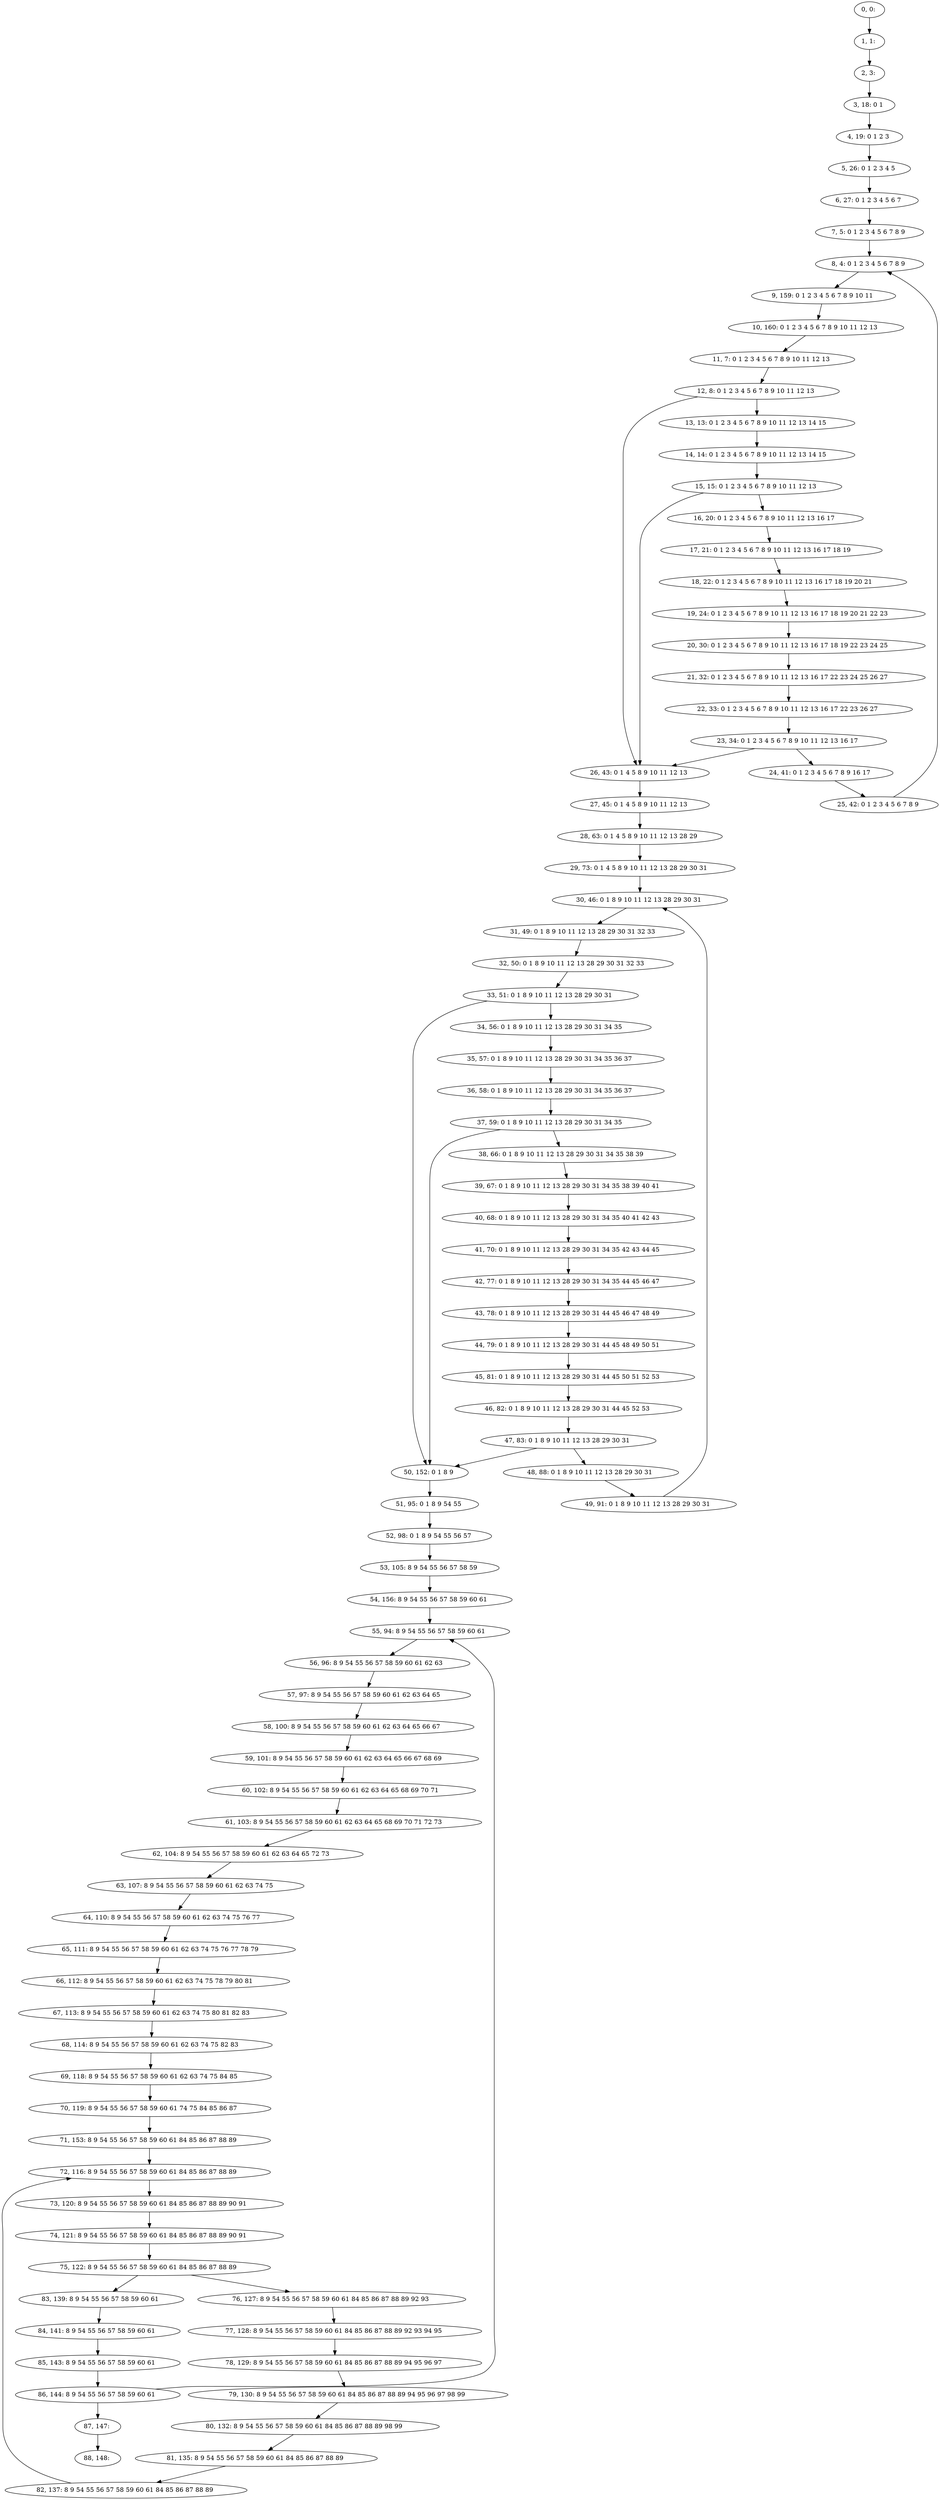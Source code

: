 digraph G {
0[label="0, 0: "];
1[label="1, 1: "];
2[label="2, 3: "];
3[label="3, 18: 0 1 "];
4[label="4, 19: 0 1 2 3 "];
5[label="5, 26: 0 1 2 3 4 5 "];
6[label="6, 27: 0 1 2 3 4 5 6 7 "];
7[label="7, 5: 0 1 2 3 4 5 6 7 8 9 "];
8[label="8, 4: 0 1 2 3 4 5 6 7 8 9 "];
9[label="9, 159: 0 1 2 3 4 5 6 7 8 9 10 11 "];
10[label="10, 160: 0 1 2 3 4 5 6 7 8 9 10 11 12 13 "];
11[label="11, 7: 0 1 2 3 4 5 6 7 8 9 10 11 12 13 "];
12[label="12, 8: 0 1 2 3 4 5 6 7 8 9 10 11 12 13 "];
13[label="13, 13: 0 1 2 3 4 5 6 7 8 9 10 11 12 13 14 15 "];
14[label="14, 14: 0 1 2 3 4 5 6 7 8 9 10 11 12 13 14 15 "];
15[label="15, 15: 0 1 2 3 4 5 6 7 8 9 10 11 12 13 "];
16[label="16, 20: 0 1 2 3 4 5 6 7 8 9 10 11 12 13 16 17 "];
17[label="17, 21: 0 1 2 3 4 5 6 7 8 9 10 11 12 13 16 17 18 19 "];
18[label="18, 22: 0 1 2 3 4 5 6 7 8 9 10 11 12 13 16 17 18 19 20 21 "];
19[label="19, 24: 0 1 2 3 4 5 6 7 8 9 10 11 12 13 16 17 18 19 20 21 22 23 "];
20[label="20, 30: 0 1 2 3 4 5 6 7 8 9 10 11 12 13 16 17 18 19 22 23 24 25 "];
21[label="21, 32: 0 1 2 3 4 5 6 7 8 9 10 11 12 13 16 17 22 23 24 25 26 27 "];
22[label="22, 33: 0 1 2 3 4 5 6 7 8 9 10 11 12 13 16 17 22 23 26 27 "];
23[label="23, 34: 0 1 2 3 4 5 6 7 8 9 10 11 12 13 16 17 "];
24[label="24, 41: 0 1 2 3 4 5 6 7 8 9 16 17 "];
25[label="25, 42: 0 1 2 3 4 5 6 7 8 9 "];
26[label="26, 43: 0 1 4 5 8 9 10 11 12 13 "];
27[label="27, 45: 0 1 4 5 8 9 10 11 12 13 "];
28[label="28, 63: 0 1 4 5 8 9 10 11 12 13 28 29 "];
29[label="29, 73: 0 1 4 5 8 9 10 11 12 13 28 29 30 31 "];
30[label="30, 46: 0 1 8 9 10 11 12 13 28 29 30 31 "];
31[label="31, 49: 0 1 8 9 10 11 12 13 28 29 30 31 32 33 "];
32[label="32, 50: 0 1 8 9 10 11 12 13 28 29 30 31 32 33 "];
33[label="33, 51: 0 1 8 9 10 11 12 13 28 29 30 31 "];
34[label="34, 56: 0 1 8 9 10 11 12 13 28 29 30 31 34 35 "];
35[label="35, 57: 0 1 8 9 10 11 12 13 28 29 30 31 34 35 36 37 "];
36[label="36, 58: 0 1 8 9 10 11 12 13 28 29 30 31 34 35 36 37 "];
37[label="37, 59: 0 1 8 9 10 11 12 13 28 29 30 31 34 35 "];
38[label="38, 66: 0 1 8 9 10 11 12 13 28 29 30 31 34 35 38 39 "];
39[label="39, 67: 0 1 8 9 10 11 12 13 28 29 30 31 34 35 38 39 40 41 "];
40[label="40, 68: 0 1 8 9 10 11 12 13 28 29 30 31 34 35 40 41 42 43 "];
41[label="41, 70: 0 1 8 9 10 11 12 13 28 29 30 31 34 35 42 43 44 45 "];
42[label="42, 77: 0 1 8 9 10 11 12 13 28 29 30 31 34 35 44 45 46 47 "];
43[label="43, 78: 0 1 8 9 10 11 12 13 28 29 30 31 44 45 46 47 48 49 "];
44[label="44, 79: 0 1 8 9 10 11 12 13 28 29 30 31 44 45 48 49 50 51 "];
45[label="45, 81: 0 1 8 9 10 11 12 13 28 29 30 31 44 45 50 51 52 53 "];
46[label="46, 82: 0 1 8 9 10 11 12 13 28 29 30 31 44 45 52 53 "];
47[label="47, 83: 0 1 8 9 10 11 12 13 28 29 30 31 "];
48[label="48, 88: 0 1 8 9 10 11 12 13 28 29 30 31 "];
49[label="49, 91: 0 1 8 9 10 11 12 13 28 29 30 31 "];
50[label="50, 152: 0 1 8 9 "];
51[label="51, 95: 0 1 8 9 54 55 "];
52[label="52, 98: 0 1 8 9 54 55 56 57 "];
53[label="53, 105: 8 9 54 55 56 57 58 59 "];
54[label="54, 156: 8 9 54 55 56 57 58 59 60 61 "];
55[label="55, 94: 8 9 54 55 56 57 58 59 60 61 "];
56[label="56, 96: 8 9 54 55 56 57 58 59 60 61 62 63 "];
57[label="57, 97: 8 9 54 55 56 57 58 59 60 61 62 63 64 65 "];
58[label="58, 100: 8 9 54 55 56 57 58 59 60 61 62 63 64 65 66 67 "];
59[label="59, 101: 8 9 54 55 56 57 58 59 60 61 62 63 64 65 66 67 68 69 "];
60[label="60, 102: 8 9 54 55 56 57 58 59 60 61 62 63 64 65 68 69 70 71 "];
61[label="61, 103: 8 9 54 55 56 57 58 59 60 61 62 63 64 65 68 69 70 71 72 73 "];
62[label="62, 104: 8 9 54 55 56 57 58 59 60 61 62 63 64 65 72 73 "];
63[label="63, 107: 8 9 54 55 56 57 58 59 60 61 62 63 74 75 "];
64[label="64, 110: 8 9 54 55 56 57 58 59 60 61 62 63 74 75 76 77 "];
65[label="65, 111: 8 9 54 55 56 57 58 59 60 61 62 63 74 75 76 77 78 79 "];
66[label="66, 112: 8 9 54 55 56 57 58 59 60 61 62 63 74 75 78 79 80 81 "];
67[label="67, 113: 8 9 54 55 56 57 58 59 60 61 62 63 74 75 80 81 82 83 "];
68[label="68, 114: 8 9 54 55 56 57 58 59 60 61 62 63 74 75 82 83 "];
69[label="69, 118: 8 9 54 55 56 57 58 59 60 61 62 63 74 75 84 85 "];
70[label="70, 119: 8 9 54 55 56 57 58 59 60 61 74 75 84 85 86 87 "];
71[label="71, 153: 8 9 54 55 56 57 58 59 60 61 84 85 86 87 88 89 "];
72[label="72, 116: 8 9 54 55 56 57 58 59 60 61 84 85 86 87 88 89 "];
73[label="73, 120: 8 9 54 55 56 57 58 59 60 61 84 85 86 87 88 89 90 91 "];
74[label="74, 121: 8 9 54 55 56 57 58 59 60 61 84 85 86 87 88 89 90 91 "];
75[label="75, 122: 8 9 54 55 56 57 58 59 60 61 84 85 86 87 88 89 "];
76[label="76, 127: 8 9 54 55 56 57 58 59 60 61 84 85 86 87 88 89 92 93 "];
77[label="77, 128: 8 9 54 55 56 57 58 59 60 61 84 85 86 87 88 89 92 93 94 95 "];
78[label="78, 129: 8 9 54 55 56 57 58 59 60 61 84 85 86 87 88 89 94 95 96 97 "];
79[label="79, 130: 8 9 54 55 56 57 58 59 60 61 84 85 86 87 88 89 94 95 96 97 98 99 "];
80[label="80, 132: 8 9 54 55 56 57 58 59 60 61 84 85 86 87 88 89 98 99 "];
81[label="81, 135: 8 9 54 55 56 57 58 59 60 61 84 85 86 87 88 89 "];
82[label="82, 137: 8 9 54 55 56 57 58 59 60 61 84 85 86 87 88 89 "];
83[label="83, 139: 8 9 54 55 56 57 58 59 60 61 "];
84[label="84, 141: 8 9 54 55 56 57 58 59 60 61 "];
85[label="85, 143: 8 9 54 55 56 57 58 59 60 61 "];
86[label="86, 144: 8 9 54 55 56 57 58 59 60 61 "];
87[label="87, 147: "];
88[label="88, 148: "];
0->1 ;
1->2 ;
2->3 ;
3->4 ;
4->5 ;
5->6 ;
6->7 ;
7->8 ;
8->9 ;
9->10 ;
10->11 ;
11->12 ;
12->13 ;
12->26 ;
13->14 ;
14->15 ;
15->16 ;
15->26 ;
16->17 ;
17->18 ;
18->19 ;
19->20 ;
20->21 ;
21->22 ;
22->23 ;
23->24 ;
23->26 ;
24->25 ;
25->8 ;
26->27 ;
27->28 ;
28->29 ;
29->30 ;
30->31 ;
31->32 ;
32->33 ;
33->34 ;
33->50 ;
34->35 ;
35->36 ;
36->37 ;
37->38 ;
37->50 ;
38->39 ;
39->40 ;
40->41 ;
41->42 ;
42->43 ;
43->44 ;
44->45 ;
45->46 ;
46->47 ;
47->48 ;
47->50 ;
48->49 ;
49->30 ;
50->51 ;
51->52 ;
52->53 ;
53->54 ;
54->55 ;
55->56 ;
56->57 ;
57->58 ;
58->59 ;
59->60 ;
60->61 ;
61->62 ;
62->63 ;
63->64 ;
64->65 ;
65->66 ;
66->67 ;
67->68 ;
68->69 ;
69->70 ;
70->71 ;
71->72 ;
72->73 ;
73->74 ;
74->75 ;
75->76 ;
75->83 ;
76->77 ;
77->78 ;
78->79 ;
79->80 ;
80->81 ;
81->82 ;
82->72 ;
83->84 ;
84->85 ;
85->86 ;
86->87 ;
86->55 ;
87->88 ;
}
